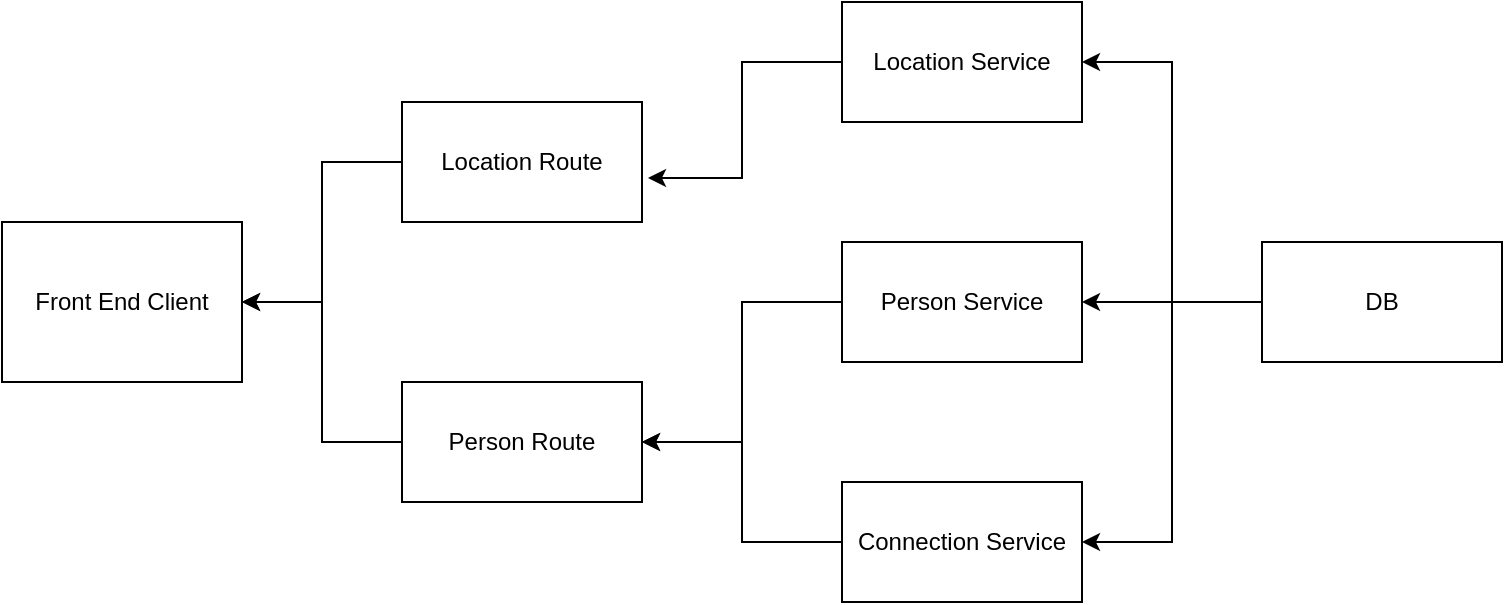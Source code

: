 <mxfile version="20.2.8" type="device" pages="2"><diagram id="9OWVhQDWCDXaxCwbCnXF" name="Graph Dependency"><mxGraphModel dx="1422" dy="857" grid="1" gridSize="10" guides="1" tooltips="1" connect="1" arrows="1" fold="1" page="1" pageScale="1" pageWidth="850" pageHeight="1100" math="0" shadow="0"><root><mxCell id="0"/><mxCell id="1" parent="0"/><mxCell id="rS7LePhgSchZatTNLd9D-3" value="Front End Client" style="rounded=0;whiteSpace=wrap;html=1;" parent="1" vertex="1"><mxGeometry x="80" y="360" width="120" height="80" as="geometry"/></mxCell><mxCell id="rS7LePhgSchZatTNLd9D-12" style="edgeStyle=orthogonalEdgeStyle;rounded=0;orthogonalLoop=1;jettySize=auto;html=1;entryX=1;entryY=0.5;entryDx=0;entryDy=0;" parent="1" source="rS7LePhgSchZatTNLd9D-4" target="rS7LePhgSchZatTNLd9D-3" edge="1"><mxGeometry relative="1" as="geometry"/></mxCell><mxCell id="rS7LePhgSchZatTNLd9D-4" value="Location Route" style="rounded=0;whiteSpace=wrap;html=1;" parent="1" vertex="1"><mxGeometry x="280" y="300" width="120" height="60" as="geometry"/></mxCell><mxCell id="rS7LePhgSchZatTNLd9D-13" style="edgeStyle=orthogonalEdgeStyle;rounded=0;orthogonalLoop=1;jettySize=auto;html=1;entryX=1;entryY=0.5;entryDx=0;entryDy=0;" parent="1" source="rS7LePhgSchZatTNLd9D-5" target="rS7LePhgSchZatTNLd9D-3" edge="1"><mxGeometry relative="1" as="geometry"/></mxCell><mxCell id="rS7LePhgSchZatTNLd9D-5" value="Person Route" style="rounded=0;whiteSpace=wrap;html=1;" parent="1" vertex="1"><mxGeometry x="280" y="440" width="120" height="60" as="geometry"/></mxCell><mxCell id="rS7LePhgSchZatTNLd9D-16" style="edgeStyle=orthogonalEdgeStyle;rounded=0;orthogonalLoop=1;jettySize=auto;html=1;entryX=1.025;entryY=0.633;entryDx=0;entryDy=0;entryPerimeter=0;" parent="1" source="rS7LePhgSchZatTNLd9D-9" target="rS7LePhgSchZatTNLd9D-4" edge="1"><mxGeometry relative="1" as="geometry"/></mxCell><mxCell id="rS7LePhgSchZatTNLd9D-9" value="Location Service" style="rounded=0;whiteSpace=wrap;html=1;" parent="1" vertex="1"><mxGeometry x="500" y="250" width="120" height="60" as="geometry"/></mxCell><mxCell id="rS7LePhgSchZatTNLd9D-15" style="edgeStyle=orthogonalEdgeStyle;rounded=0;orthogonalLoop=1;jettySize=auto;html=1;" parent="1" source="rS7LePhgSchZatTNLd9D-10" edge="1"><mxGeometry relative="1" as="geometry"><mxPoint x="400" y="470" as="targetPoint"/><Array as="points"><mxPoint x="450" y="400"/><mxPoint x="450" y="470"/></Array></mxGeometry></mxCell><mxCell id="rS7LePhgSchZatTNLd9D-10" value="Person Service" style="rounded=0;whiteSpace=wrap;html=1;" parent="1" vertex="1"><mxGeometry x="500" y="370" width="120" height="60" as="geometry"/></mxCell><mxCell id="rS7LePhgSchZatTNLd9D-14" style="edgeStyle=orthogonalEdgeStyle;rounded=0;orthogonalLoop=1;jettySize=auto;html=1;entryX=1;entryY=0.5;entryDx=0;entryDy=0;" parent="1" source="rS7LePhgSchZatTNLd9D-11" target="rS7LePhgSchZatTNLd9D-5" edge="1"><mxGeometry relative="1" as="geometry"/></mxCell><mxCell id="rS7LePhgSchZatTNLd9D-11" value="Connection Service" style="rounded=0;whiteSpace=wrap;html=1;" parent="1" vertex="1"><mxGeometry x="500" y="490" width="120" height="60" as="geometry"/></mxCell><mxCell id="rS7LePhgSchZatTNLd9D-18" style="edgeStyle=orthogonalEdgeStyle;rounded=0;orthogonalLoop=1;jettySize=auto;html=1;entryX=1;entryY=0.5;entryDx=0;entryDy=0;" parent="1" source="rS7LePhgSchZatTNLd9D-17" target="rS7LePhgSchZatTNLd9D-9" edge="1"><mxGeometry relative="1" as="geometry"/></mxCell><mxCell id="rS7LePhgSchZatTNLd9D-19" style="edgeStyle=orthogonalEdgeStyle;rounded=0;orthogonalLoop=1;jettySize=auto;html=1;entryX=1;entryY=0.5;entryDx=0;entryDy=0;" parent="1" source="rS7LePhgSchZatTNLd9D-17" target="rS7LePhgSchZatTNLd9D-10" edge="1"><mxGeometry relative="1" as="geometry"/></mxCell><mxCell id="rS7LePhgSchZatTNLd9D-20" style="edgeStyle=orthogonalEdgeStyle;rounded=0;orthogonalLoop=1;jettySize=auto;html=1;entryX=1;entryY=0.5;entryDx=0;entryDy=0;" parent="1" source="rS7LePhgSchZatTNLd9D-17" target="rS7LePhgSchZatTNLd9D-11" edge="1"><mxGeometry relative="1" as="geometry"/></mxCell><mxCell id="rS7LePhgSchZatTNLd9D-17" value="DB" style="rounded=0;whiteSpace=wrap;html=1;" parent="1" vertex="1"><mxGeometry x="710" y="370" width="120" height="60" as="geometry"/></mxCell></root></mxGraphModel></diagram><diagram id="S4ux5BLhJG8O58FUN7-c" name="Architecture"><mxGraphModel dx="1673" dy="1008" grid="1" gridSize="10" guides="1" tooltips="1" connect="1" arrows="1" fold="1" page="1" pageScale="1" pageWidth="850" pageHeight="1100" math="0" shadow="0"><root><mxCell id="0"/><mxCell id="1" parent="0"/><mxCell id="yOBn1NmsnF0bbgv7HhkK-7" style="edgeStyle=orthogonalEdgeStyle;rounded=0;orthogonalLoop=1;jettySize=auto;html=1;entryX=0;entryY=0.5;entryDx=0;entryDy=0;strokeColor=default;startArrow=classic;startFill=1;" edge="1" parent="1" source="usIo8TGEiwz_7KNiwL3V-1" target="qWjMQyy21qTbNxItmWxk-3"><mxGeometry relative="1" as="geometry"/></mxCell><mxCell id="usIo8TGEiwz_7KNiwL3V-1" value="" style="shape=actor;whiteSpace=wrap;html=1;" vertex="1" parent="1"><mxGeometry x="90" y="490" width="40" height="60" as="geometry"/></mxCell><mxCell id="usIo8TGEiwz_7KNiwL3V-6" style="edgeStyle=orthogonalEdgeStyle;rounded=0;orthogonalLoop=1;jettySize=auto;html=1;strokeColor=default;startArrow=classic;startFill=1;exitX=0.44;exitY=1.003;exitDx=0;exitDy=0;exitPerimeter=0;" edge="1" parent="1" source="yOBn1NmsnF0bbgv7HhkK-1" target="usIo8TGEiwz_7KNiwL3V-5"><mxGeometry relative="1" as="geometry"/></mxCell><mxCell id="qWjMQyy21qTbNxItmWxk-1" style="edgeStyle=orthogonalEdgeStyle;rounded=0;orthogonalLoop=1;jettySize=auto;html=1;entryX=0.5;entryY=0;entryDx=0;entryDy=0;strokeColor=default;startArrow=classic;startFill=1;exitX=0.25;exitY=1;exitDx=0;exitDy=0;" edge="1" parent="1" source="yOBn1NmsnF0bbgv7HhkK-1" target="usIo8TGEiwz_7KNiwL3V-4"><mxGeometry relative="1" as="geometry"/></mxCell><mxCell id="yOBn1NmsnF0bbgv7HhkK-5" style="edgeStyle=orthogonalEdgeStyle;rounded=0;orthogonalLoop=1;jettySize=auto;html=1;entryX=0.5;entryY=1;entryDx=0;entryDy=0;entryPerimeter=0;strokeColor=default;startArrow=none;startFill=0;" edge="1" parent="1" source="usIo8TGEiwz_7KNiwL3V-2" target="yOBn1NmsnF0bbgv7HhkK-4"><mxGeometry relative="1" as="geometry"/></mxCell><mxCell id="usIo8TGEiwz_7KNiwL3V-2" value="Location gRPC server" style="rounded=0;whiteSpace=wrap;html=1;" vertex="1" parent="1"><mxGeometry x="310" y="335" width="120" height="60" as="geometry"/></mxCell><mxCell id="usIo8TGEiwz_7KNiwL3V-7" style="edgeStyle=orthogonalEdgeStyle;rounded=0;orthogonalLoop=1;jettySize=auto;html=1;entryX=0.5;entryY=1;entryDx=0;entryDy=0;entryPerimeter=0;startArrow=classic;startFill=1;" edge="1" parent="1" source="usIo8TGEiwz_7KNiwL3V-3" target="usIo8TGEiwz_7KNiwL3V-5"><mxGeometry relative="1" as="geometry"/></mxCell><mxCell id="qWjMQyy21qTbNxItmWxk-2" style="edgeStyle=orthogonalEdgeStyle;rounded=0;orthogonalLoop=1;jettySize=auto;html=1;entryX=0.5;entryY=1;entryDx=0;entryDy=0;strokeColor=default;startArrow=classic;startFill=1;" edge="1" parent="1" source="usIo8TGEiwz_7KNiwL3V-3" target="usIo8TGEiwz_7KNiwL3V-4"><mxGeometry relative="1" as="geometry"/></mxCell><mxCell id="usIo8TGEiwz_7KNiwL3V-3" value="Person Service" style="rounded=0;whiteSpace=wrap;html=1;" vertex="1" parent="1"><mxGeometry x="450" y="600" width="120" height="60" as="geometry"/></mxCell><mxCell id="usIo8TGEiwz_7KNiwL3V-4" value="Connection Service" style="rounded=0;whiteSpace=wrap;html=1;" vertex="1" parent="1"><mxGeometry x="450" y="490" width="120" height="60" as="geometry"/></mxCell><mxCell id="usIo8TGEiwz_7KNiwL3V-5" value="DB" style="strokeWidth=2;html=1;shape=mxgraph.flowchart.database;whiteSpace=wrap;" vertex="1" parent="1"><mxGeometry x="690" y="480" width="60" height="60" as="geometry"/></mxCell><mxCell id="qWjMQyy21qTbNxItmWxk-5" style="edgeStyle=orthogonalEdgeStyle;rounded=0;orthogonalLoop=1;jettySize=auto;html=1;entryX=0;entryY=0.5;entryDx=0;entryDy=0;strokeColor=default;startArrow=classic;startFill=1;" edge="1" parent="1" source="qWjMQyy21qTbNxItmWxk-3" target="usIo8TGEiwz_7KNiwL3V-4"><mxGeometry relative="1" as="geometry"/></mxCell><mxCell id="qWjMQyy21qTbNxItmWxk-6" style="edgeStyle=orthogonalEdgeStyle;rounded=0;orthogonalLoop=1;jettySize=auto;html=1;entryX=0;entryY=0.5;entryDx=0;entryDy=0;strokeColor=default;startArrow=classic;startFill=1;" edge="1" parent="1" source="qWjMQyy21qTbNxItmWxk-3" target="usIo8TGEiwz_7KNiwL3V-3"><mxGeometry relative="1" as="geometry"/></mxCell><mxCell id="qWjMQyy21qTbNxItmWxk-3" value="Front End" style="rounded=0;whiteSpace=wrap;html=1;" vertex="1" parent="1"><mxGeometry x="220" y="490" width="120" height="60" as="geometry"/></mxCell><mxCell id="yOBn1NmsnF0bbgv7HhkK-3" style="edgeStyle=orthogonalEdgeStyle;rounded=0;orthogonalLoop=1;jettySize=auto;html=1;entryX=0;entryY=0.5;entryDx=0;entryDy=0;strokeColor=default;startArrow=none;startFill=0;" edge="1" parent="1" source="qWjMQyy21qTbNxItmWxk-9" target="usIo8TGEiwz_7KNiwL3V-2"><mxGeometry relative="1" as="geometry"/></mxCell><mxCell id="qWjMQyy21qTbNxItmWxk-9" value="" style="sketch=0;aspect=fixed;pointerEvents=1;shadow=0;dashed=0;html=1;strokeColor=none;labelPosition=center;verticalLabelPosition=bottom;verticalAlign=top;align=center;fillColor=#00188D;shape=mxgraph.mscae.enterprise.android_phone" vertex="1" parent="1"><mxGeometry x="95" y="340" width="30" height="50" as="geometry"/></mxCell><mxCell id="qWjMQyy21qTbNxItmWxk-11" value="gRPC" style="text;html=1;align=center;verticalAlign=middle;resizable=0;points=[];autosize=1;strokeColor=none;fillColor=none;" vertex="1" parent="1"><mxGeometry x="190" y="330" width="60" height="30" as="geometry"/></mxCell><mxCell id="qWjMQyy21qTbNxItmWxk-12" value="REST" style="text;html=1;align=center;verticalAlign=middle;resizable=0;points=[];autosize=1;strokeColor=none;fillColor=none;" vertex="1" parent="1"><mxGeometry x="340" y="485" width="60" height="30" as="geometry"/></mxCell><mxCell id="qWjMQyy21qTbNxItmWxk-13" value="REST" style="text;html=1;align=center;verticalAlign=middle;resizable=0;points=[];autosize=1;strokeColor=none;fillColor=none;" vertex="1" parent="1"><mxGeometry x="510" y="455" width="60" height="30" as="geometry"/></mxCell><mxCell id="qWjMQyy21qTbNxItmWxk-14" value="REST" style="text;html=1;align=center;verticalAlign=middle;resizable=0;points=[];autosize=1;strokeColor=none;fillColor=none;" vertex="1" parent="1"><mxGeometry x="510" y="560" width="60" height="30" as="geometry"/></mxCell><mxCell id="yOBn1NmsnF0bbgv7HhkK-1" value="Location Service" style="rounded=0;whiteSpace=wrap;html=1;" vertex="1" parent="1"><mxGeometry x="620" y="335" width="120" height="60" as="geometry"/></mxCell><mxCell id="yOBn1NmsnF0bbgv7HhkK-6" style="edgeStyle=orthogonalEdgeStyle;rounded=0;orthogonalLoop=1;jettySize=auto;html=1;entryX=0;entryY=0.5;entryDx=0;entryDy=0;strokeColor=default;startArrow=none;startFill=0;" edge="1" parent="1" source="yOBn1NmsnF0bbgv7HhkK-4" target="yOBn1NmsnF0bbgv7HhkK-1"><mxGeometry relative="1" as="geometry"/></mxCell><mxCell id="yOBn1NmsnF0bbgv7HhkK-4" value="Kafka" style="strokeWidth=2;html=1;shape=mxgraph.flowchart.database;whiteSpace=wrap;direction=south;" vertex="1" parent="1"><mxGeometry x="500" y="335" width="60" height="60" as="geometry"/></mxCell></root></mxGraphModel></diagram></mxfile>